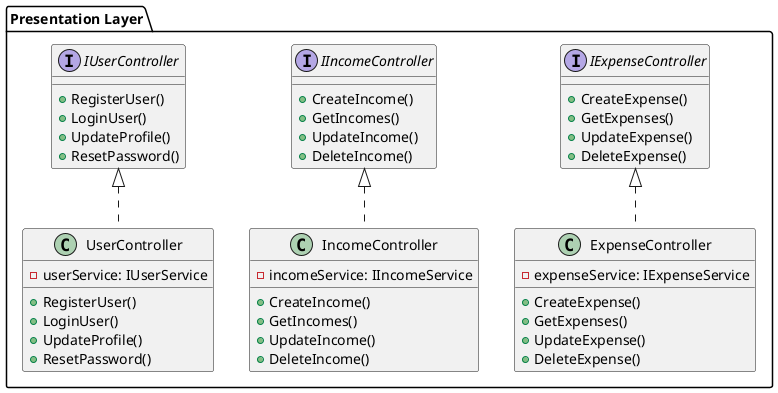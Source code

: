 @startuml Presentation

package "Presentation Layer" {
    interface IExpenseController {
        + CreateExpense()
        + GetExpenses()
        + UpdateExpense()
        + DeleteExpense()
    }

    interface IIncomeController {
        + CreateIncome()
        + GetIncomes()
        + UpdateIncome()
        + DeleteIncome()
    }

    interface IUserController {
        + RegisterUser()
        + LoginUser()
        + UpdateProfile()
        + ResetPassword()
    }

    class ExpenseController implements IExpenseController {
        - expenseService: IExpenseService
        + CreateExpense()
        + GetExpenses()
        + UpdateExpense()
        + DeleteExpense()
    }

    class IncomeController implements IIncomeController {
        - incomeService: IIncomeService
        + CreateIncome()
        + GetIncomes()
        + UpdateIncome()
        + DeleteIncome()
    }

    class UserController implements IUserController {
        - userService: IUserService
        + RegisterUser()
        + LoginUser()
        + UpdateProfile()
        + ResetPassword()
    }
}

@enduml
